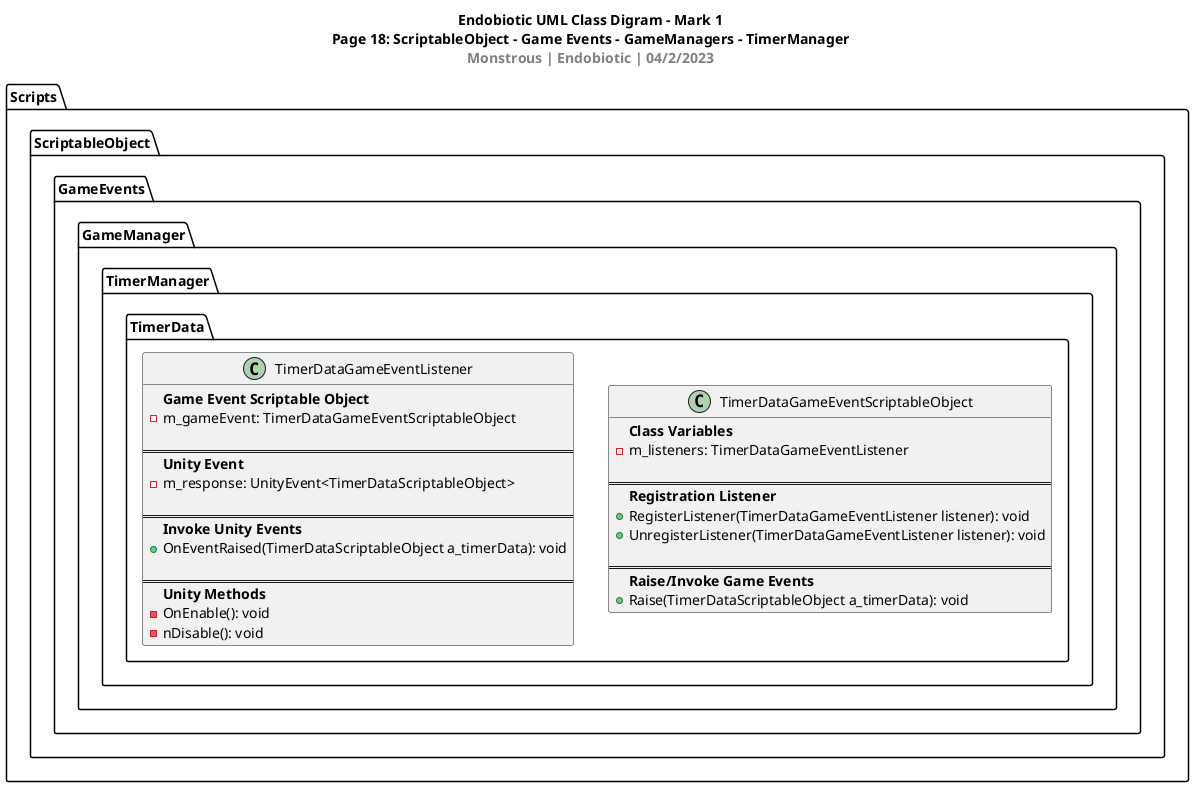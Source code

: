 @startuml Class Diagram Mark 1 - Page 18: ScriptableObject - Game Events - GameManagers - TimerManager
title Endobiotic UML Class Digram - Mark 1\nPage 18: ScriptableObject - Game Events - GameManagers - TimerManager\n<color:Gray>Monstrous | Endobiotic | 04/2/2023</color>

package Scripts <<Folder>>
{
   package ScriptableObject <<Folder>> 
    {
        package GameEvents <<Folder>> 
        {
            package GameManager <<Folder>> 
            {
                  package TimerManager <<Folder>> 
                {
                    package TimerData <<Folder>> 
                    {
                        class TimerDataGameEventScriptableObject 
                        {
                            <b>Class Variables
                            -m_listeners: TimerDataGameEventListener

                            ===
                            <b>Registration Listener
                            +RegisterListener(TimerDataGameEventListener listener): void
                            +UnregisterListener(TimerDataGameEventListener listener): void

                            ===
                            <b>Raise/Invoke Game Events
                            +Raise(TimerDataScriptableObject a_timerData): void
                        }

                        class TimerDataGameEventListener 
                        {
                            <b>Game Event Scriptable Object
                            -m_gameEvent: TimerDataGameEventScriptableObject

                            ===
                            <b>Unity Event
                            -m_response: UnityEvent<TimerDataScriptableObject>

                            ===
                            <b>Invoke Unity Events
                            +OnEventRaised(TimerDataScriptableObject a_timerData): void

                            ===
                            <b>Unity Methods
                            -OnEnable(): void
                            -nDisable(): void
                        }
                    }
                }
            }
        }
    } 
}

@enduml